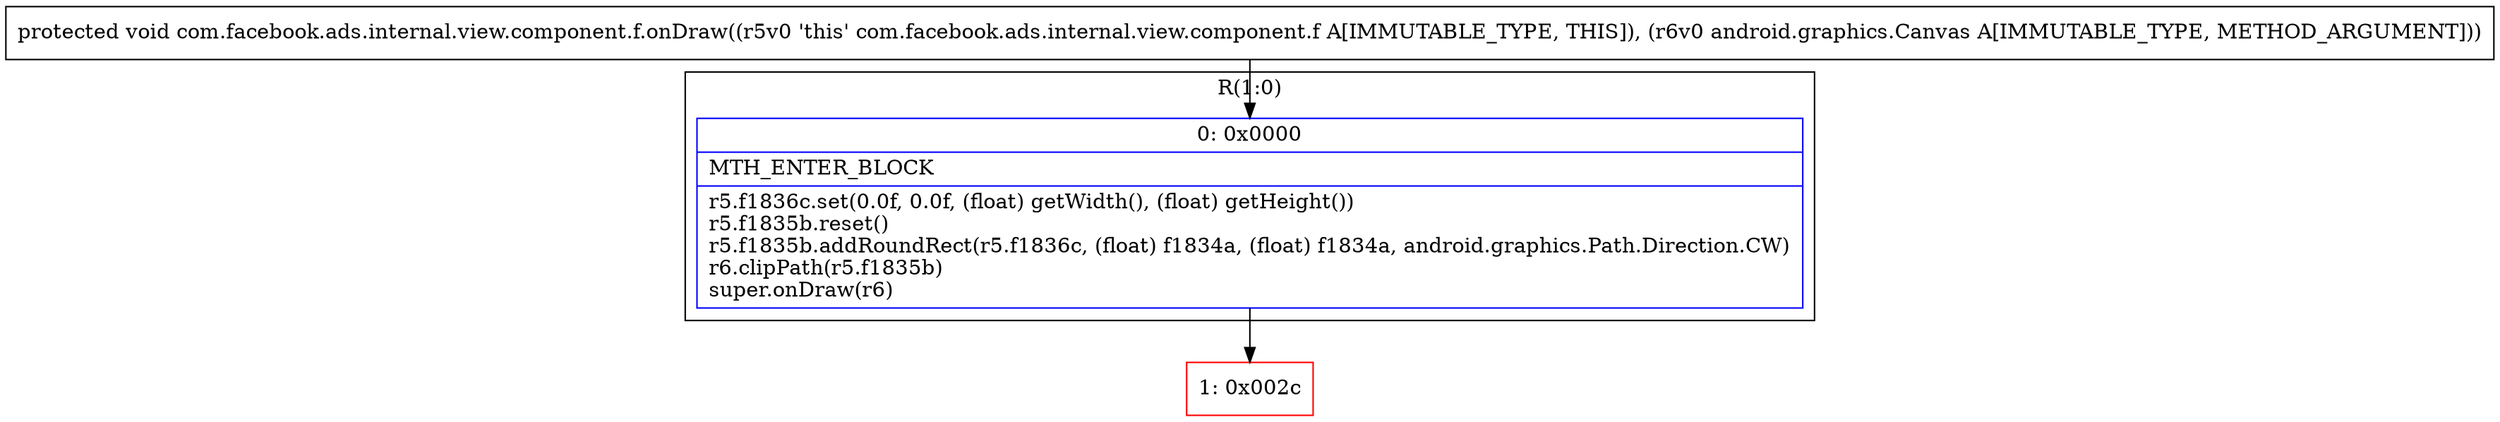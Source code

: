 digraph "CFG forcom.facebook.ads.internal.view.component.f.onDraw(Landroid\/graphics\/Canvas;)V" {
subgraph cluster_Region_455517695 {
label = "R(1:0)";
node [shape=record,color=blue];
Node_0 [shape=record,label="{0\:\ 0x0000|MTH_ENTER_BLOCK\l|r5.f1836c.set(0.0f, 0.0f, (float) getWidth(), (float) getHeight())\lr5.f1835b.reset()\lr5.f1835b.addRoundRect(r5.f1836c, (float) f1834a, (float) f1834a, android.graphics.Path.Direction.CW)\lr6.clipPath(r5.f1835b)\lsuper.onDraw(r6)\l}"];
}
Node_1 [shape=record,color=red,label="{1\:\ 0x002c}"];
MethodNode[shape=record,label="{protected void com.facebook.ads.internal.view.component.f.onDraw((r5v0 'this' com.facebook.ads.internal.view.component.f A[IMMUTABLE_TYPE, THIS]), (r6v0 android.graphics.Canvas A[IMMUTABLE_TYPE, METHOD_ARGUMENT])) }"];
MethodNode -> Node_0;
Node_0 -> Node_1;
}

